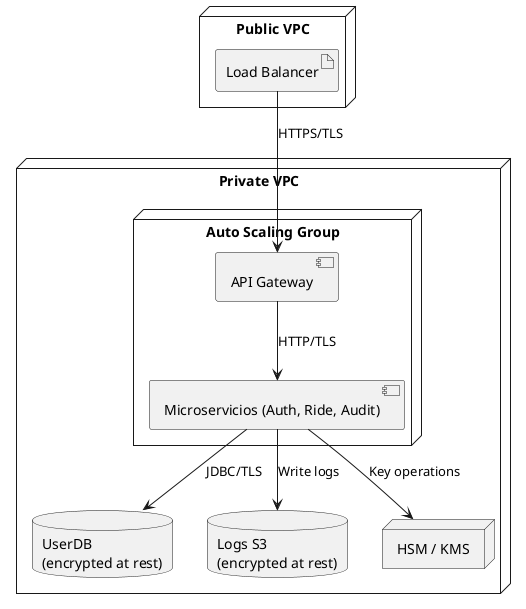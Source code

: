 @startuml DeploymentDiagram

node "Public VPC" {
  artifact "Load Balancer" as LB
}

node "Private VPC" {
  node "Auto Scaling Group" {
    component "API Gateway"                           as APIGW
    component "Microservicios (Auth, Ride, Audit)"    as MS
  }
  database "UserDB\n(encrypted at rest)"              as UserDB
  database "Logs S3\n(encrypted at rest)"             as Logs
  node "HSM / KMS"                                    as KMS
}

LB  --> APIGW : HTTPS/TLS
APIGW --> MS   : HTTP/TLS
MS   --> UserDB: JDBC/TLS
MS   --> Logs  : Write logs
MS   --> KMS   : Key operations
@enduml